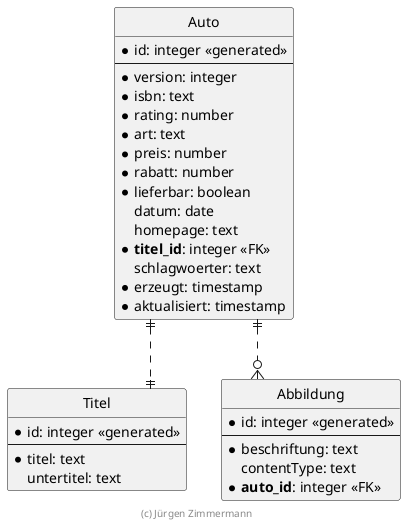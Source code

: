 ' Copyright (C) 2019 - present Juergen Zimmermann, Hochschule Karlsruhe
'
' This program is free software: you can redistribute it and/or modify
' it under the terms of the GNU General Public License as published by
' the Free Software Foundation, either version 3 of the License, or
' (at your option) any later version.
'
' This program is distributed in the hope that it will be useful,
' but WITHOUT ANY WARRANTY; without even the implied warranty of
' MERCHANTABILITY or FITNESS FOR A PARTICULAR PURPOSE.  See the
' GNU General Public License for more details.
'
' You should have received a copy of the GNU General Public License
' along with this program.  If not, see <https://www.gnu.org/licenses/>.

' Preview durch <Alt>d

@startuml ER Diagramm

' hide the spot
hide circle

' evtl. Prbleme mit Kraehenfuessen vermeiden
skinparam linetype ortho

entity "Auto" {
  * id: integer <<generated>>
  --
  * version: integer
  * isbn: text
  * rating: number
  * art: text
  * preis: number
  * rabatt: number
  * lieferbar: boolean
    datum: date
    homepage: text
  * **titel_id**: integer <<FK>>
    schlagwoerter: text
  * erzeugt: timestamp
  * aktualisiert: timestamp
}

entity "Titel" {
  * id: integer <<generated>>
  --
  * titel: text
    untertitel: text
}

entity "Abbildung" {
  * id: integer <<generated>>
  --
  * beschriftung: text
    contentType: text
  * **auto_id**: integer <<FK>>
}

Auto ||..|| Titel
Auto ||..o{ Abbildung

footer (c) Jürgen Zimmermann

@enduml
